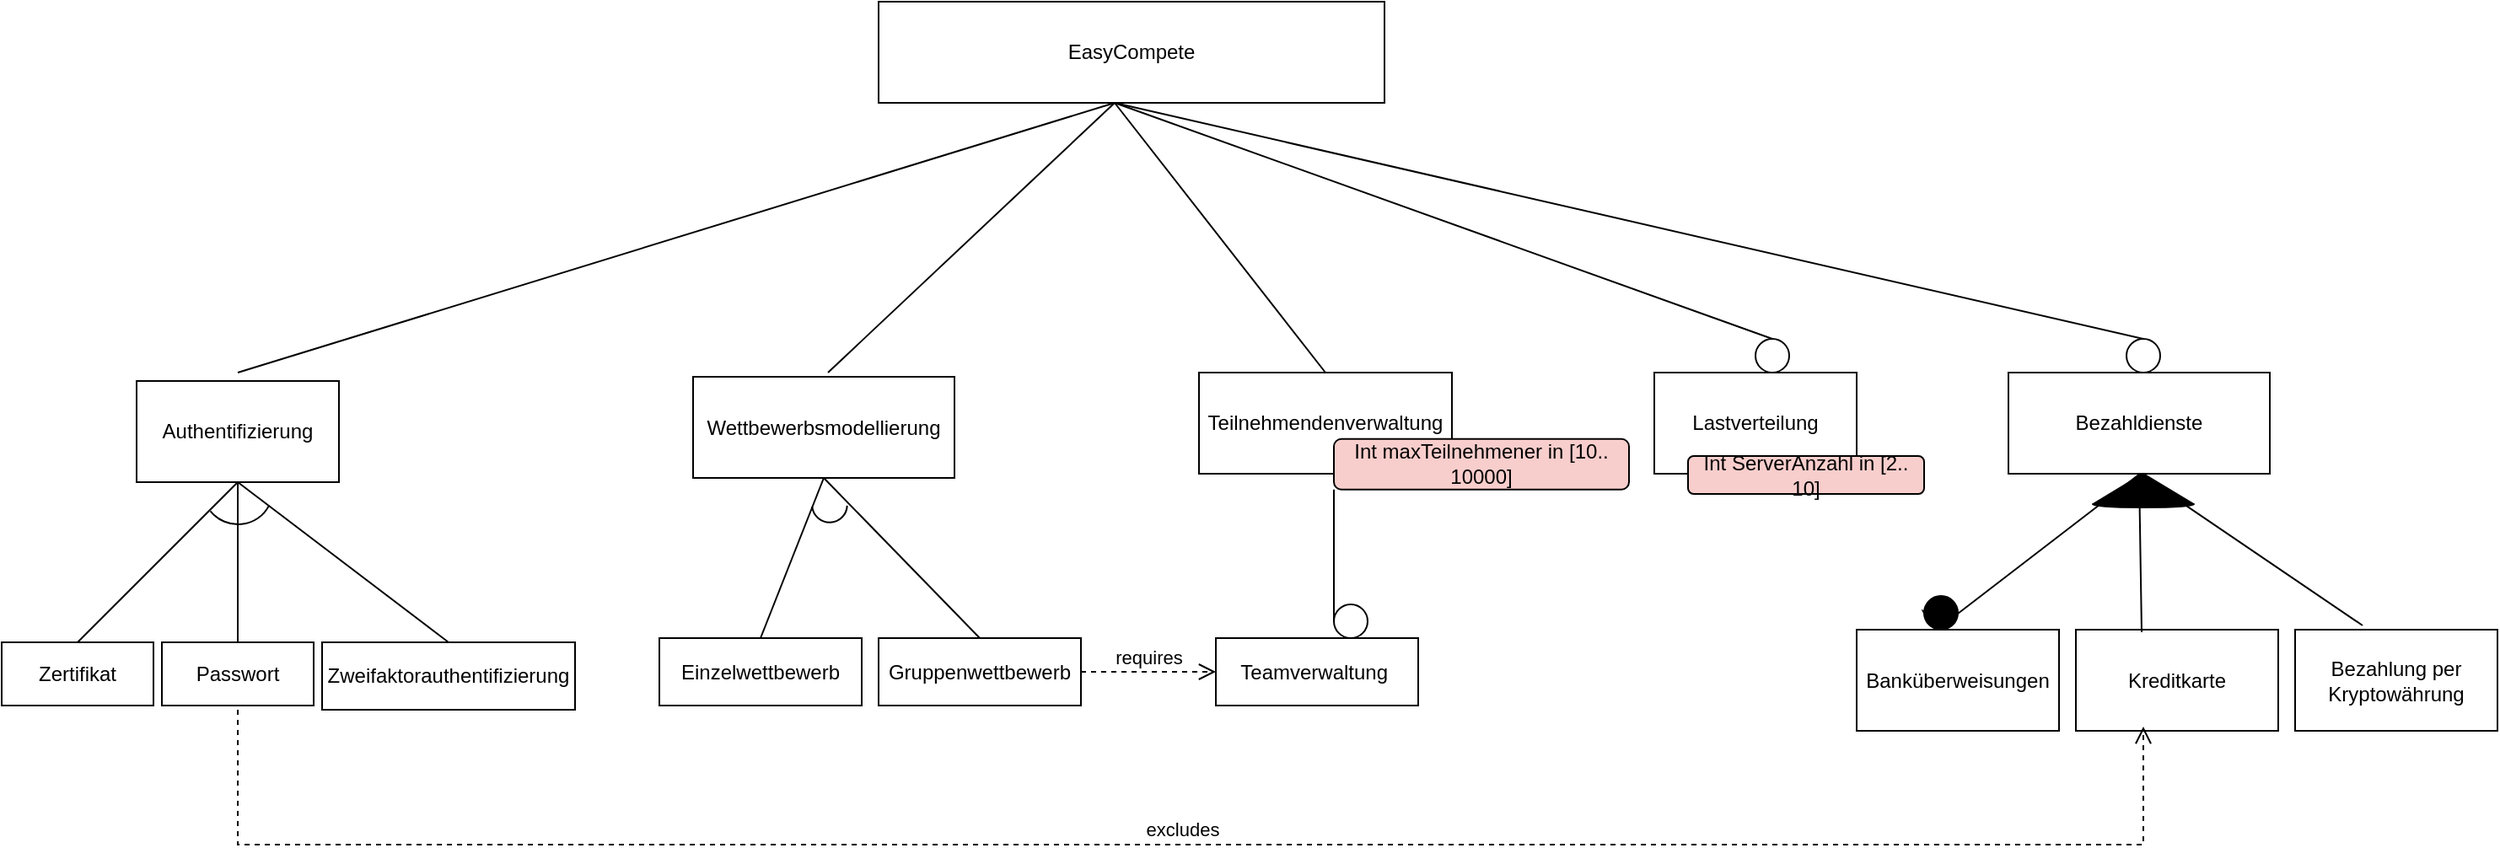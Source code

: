 <mxfile version="16.5.2" type="github">
  <diagram name="Page-1" id="10a91c8b-09ff-31b1-d368-03940ed4cc9e">
    <mxGraphModel dx="1042" dy="791" grid="1" gridSize="10" guides="1" tooltips="1" connect="1" arrows="1" fold="1" page="1" pageScale="1" pageWidth="1100" pageHeight="850" background="none" math="0" shadow="0">
      <root>
        <mxCell id="0" />
        <mxCell id="1" parent="0" />
        <mxCell id="Y8JGmvLRM1bxZAWC_-e7-1" value="EasyCompete" style="rounded=0;whiteSpace=wrap;html=1;" parent="1" vertex="1">
          <mxGeometry x="530" y="140" width="300" height="60" as="geometry" />
        </mxCell>
        <mxCell id="Y8JGmvLRM1bxZAWC_-e7-2" value="Teilnehmendenverwaltung" style="rounded=0;whiteSpace=wrap;html=1;" parent="1" vertex="1">
          <mxGeometry x="720" y="360" width="150" height="60" as="geometry" />
        </mxCell>
        <mxCell id="Y8JGmvLRM1bxZAWC_-e7-3" value="Wettbewerbsmodellierung" style="rounded=0;whiteSpace=wrap;html=1;" parent="1" vertex="1">
          <mxGeometry x="420" y="362.5" width="155" height="60" as="geometry" />
        </mxCell>
        <mxCell id="Y8JGmvLRM1bxZAWC_-e7-4" value="Bezahldienste" style="rounded=0;whiteSpace=wrap;html=1;" parent="1" vertex="1">
          <mxGeometry x="1200" y="360" width="155" height="60" as="geometry" />
        </mxCell>
        <mxCell id="Y8JGmvLRM1bxZAWC_-e7-5" value="Authentifizierung" style="rounded=0;whiteSpace=wrap;html=1;" parent="1" vertex="1">
          <mxGeometry x="90" y="365" width="120" height="60" as="geometry" />
        </mxCell>
        <mxCell id="Y8JGmvLRM1bxZAWC_-e7-6" value="Lastverteilung" style="rounded=0;whiteSpace=wrap;html=1;" parent="1" vertex="1">
          <mxGeometry x="990" y="360" width="120" height="60" as="geometry" />
        </mxCell>
        <mxCell id="Y8JGmvLRM1bxZAWC_-e7-10" value="Int maxTeilnehmener in [10.. 10000]" style="rounded=1;whiteSpace=wrap;html=1;fillColor=#F8CECC;" parent="1" vertex="1">
          <mxGeometry x="800" y="399.36" width="175" height="30" as="geometry" />
        </mxCell>
        <mxCell id="Y8JGmvLRM1bxZAWC_-e7-16" value="Teamverwaltung&amp;nbsp;" style="rounded=0;whiteSpace=wrap;html=1;" parent="1" vertex="1">
          <mxGeometry x="730" y="517.5" width="120" height="40" as="geometry" />
        </mxCell>
        <mxCell id="Y8JGmvLRM1bxZAWC_-e7-17" value="Einzelwettbewerb" style="rounded=0;whiteSpace=wrap;html=1;" parent="1" vertex="1">
          <mxGeometry x="400" y="517.5" width="120" height="40" as="geometry" />
        </mxCell>
        <mxCell id="Y8JGmvLRM1bxZAWC_-e7-18" value="Gruppenwettbewerb" style="rounded=0;whiteSpace=wrap;html=1;" parent="1" vertex="1">
          <mxGeometry x="530" y="517.5" width="120" height="40" as="geometry" />
        </mxCell>
        <mxCell id="Y8JGmvLRM1bxZAWC_-e7-25" value="Banküberweisungen" style="rounded=0;whiteSpace=wrap;html=1;" parent="1" vertex="1">
          <mxGeometry x="1110" y="512.5" width="120" height="60" as="geometry" />
        </mxCell>
        <mxCell id="Y8JGmvLRM1bxZAWC_-e7-26" value="Kreditkarte&lt;br&gt;" style="rounded=0;whiteSpace=wrap;html=1;" parent="1" vertex="1">
          <mxGeometry x="1240" y="512.5" width="120" height="60" as="geometry" />
        </mxCell>
        <mxCell id="Y8JGmvLRM1bxZAWC_-e7-27" value="Bezahlung per Kryptowährung" style="rounded=0;whiteSpace=wrap;html=1;" parent="1" vertex="1">
          <mxGeometry x="1370" y="512.5" width="120" height="60" as="geometry" />
        </mxCell>
        <mxCell id="Y8JGmvLRM1bxZAWC_-e7-33" value="Passwort" style="rounded=0;whiteSpace=wrap;html=1;fillColor=#FFFFFF;" parent="1" vertex="1">
          <mxGeometry x="105" y="520" width="90" height="37.5" as="geometry" />
        </mxCell>
        <mxCell id="Y8JGmvLRM1bxZAWC_-e7-34" value="Zertifikat" style="rounded=0;whiteSpace=wrap;html=1;fillColor=#FFFFFF;" parent="1" vertex="1">
          <mxGeometry x="10" y="520" width="90" height="37.5" as="geometry" />
        </mxCell>
        <mxCell id="Y8JGmvLRM1bxZAWC_-e7-35" value="Zweifaktorauthentifizierung" style="rounded=0;whiteSpace=wrap;html=1;fillColor=#FFFFFF;" parent="1" vertex="1">
          <mxGeometry x="200" y="520" width="150" height="40" as="geometry" />
        </mxCell>
        <mxCell id="Y8JGmvLRM1bxZAWC_-e7-57" value="" style="endArrow=none;html=1;rounded=0;exitX=0.5;exitY=0;exitDx=0;exitDy=0;entryX=0.5;entryY=1;entryDx=0;entryDy=0;" parent="1" source="Y8JGmvLRM1bxZAWC_-e7-34" target="Y8JGmvLRM1bxZAWC_-e7-5" edge="1">
          <mxGeometry width="50" height="50" relative="1" as="geometry">
            <mxPoint x="90" y="477.5" as="sourcePoint" />
            <mxPoint x="130" y="490" as="targetPoint" />
          </mxGeometry>
        </mxCell>
        <mxCell id="Y8JGmvLRM1bxZAWC_-e7-58" value="" style="endArrow=none;html=1;rounded=0;exitX=0.5;exitY=0;exitDx=0;exitDy=0;entryX=0.5;entryY=1;entryDx=0;entryDy=0;" parent="1" source="Y8JGmvLRM1bxZAWC_-e7-33" target="Y8JGmvLRM1bxZAWC_-e7-5" edge="1">
          <mxGeometry width="50" height="50" relative="1" as="geometry">
            <mxPoint x="65" y="530" as="sourcePoint" />
            <mxPoint x="190" y="470" as="targetPoint" />
          </mxGeometry>
        </mxCell>
        <mxCell id="Y8JGmvLRM1bxZAWC_-e7-59" value="" style="endArrow=none;html=1;rounded=0;exitX=0.5;exitY=0;exitDx=0;exitDy=0;entryX=0.5;entryY=1;entryDx=0;entryDy=0;" parent="1" source="Y8JGmvLRM1bxZAWC_-e7-35" target="Y8JGmvLRM1bxZAWC_-e7-5" edge="1">
          <mxGeometry width="50" height="50" relative="1" as="geometry">
            <mxPoint x="75" y="540" as="sourcePoint" />
            <mxPoint x="170" y="445" as="targetPoint" />
          </mxGeometry>
        </mxCell>
        <mxCell id="xTNsDvPoMYs4Q8DcSBzv-7" value="" style="endArrow=none;html=1;rounded=0;" parent="1" edge="1">
          <mxGeometry width="50" height="50" relative="1" as="geometry">
            <mxPoint x="150" y="360" as="sourcePoint" />
            <mxPoint x="670" y="200" as="targetPoint" />
          </mxGeometry>
        </mxCell>
        <mxCell id="xTNsDvPoMYs4Q8DcSBzv-8" value="" style="endArrow=none;html=1;rounded=0;" parent="1" edge="1">
          <mxGeometry width="50" height="50" relative="1" as="geometry">
            <mxPoint x="500" y="360" as="sourcePoint" />
            <mxPoint x="670" y="200" as="targetPoint" />
          </mxGeometry>
        </mxCell>
        <mxCell id="xTNsDvPoMYs4Q8DcSBzv-9" value="" style="endArrow=none;html=1;rounded=0;exitX=0.5;exitY=0;exitDx=0;exitDy=0;" parent="1" source="Y8JGmvLRM1bxZAWC_-e7-2" edge="1">
          <mxGeometry width="50" height="50" relative="1" as="geometry">
            <mxPoint x="790" y="350" as="sourcePoint" />
            <mxPoint x="670" y="200" as="targetPoint" />
          </mxGeometry>
        </mxCell>
        <mxCell id="xTNsDvPoMYs4Q8DcSBzv-10" value="" style="endArrow=none;html=1;rounded=0;exitX=0.5;exitY=0;exitDx=0;exitDy=0;" parent="1" source="xTNsDvPoMYs4Q8DcSBzv-14" edge="1">
          <mxGeometry width="50" height="50" relative="1" as="geometry">
            <mxPoint x="1053" y="350" as="sourcePoint" />
            <mxPoint x="670" y="200" as="targetPoint" />
          </mxGeometry>
        </mxCell>
        <mxCell id="xTNsDvPoMYs4Q8DcSBzv-11" value="" style="endArrow=none;html=1;rounded=0;exitX=0.5;exitY=0;exitDx=0;exitDy=0;" parent="1" source="xTNsDvPoMYs4Q8DcSBzv-15" edge="1">
          <mxGeometry width="50" height="50" relative="1" as="geometry">
            <mxPoint x="1276" y="350" as="sourcePoint" />
            <mxPoint x="670" y="200" as="targetPoint" />
          </mxGeometry>
        </mxCell>
        <mxCell id="xTNsDvPoMYs4Q8DcSBzv-14" value="" style="ellipse;whiteSpace=wrap;html=1;aspect=fixed;fillColor=#FFFFFF;" parent="1" vertex="1">
          <mxGeometry x="1050" y="340" width="20" height="20" as="geometry" />
        </mxCell>
        <mxCell id="xTNsDvPoMYs4Q8DcSBzv-15" value="" style="ellipse;whiteSpace=wrap;html=1;aspect=fixed;fillColor=#FFFFFF;" parent="1" vertex="1">
          <mxGeometry x="1270" y="340" width="20" height="20" as="geometry" />
        </mxCell>
        <mxCell id="xTNsDvPoMYs4Q8DcSBzv-17" value="" style="endArrow=none;html=1;rounded=0;entryX=0;entryY=1;entryDx=0;entryDy=0;exitX=0;exitY=0.5;exitDx=0;exitDy=0;" parent="1" source="xTNsDvPoMYs4Q8DcSBzv-18" target="Y8JGmvLRM1bxZAWC_-e7-10" edge="1">
          <mxGeometry width="50" height="50" relative="1" as="geometry">
            <mxPoint x="800" y="460" as="sourcePoint" />
            <mxPoint x="680" y="210" as="targetPoint" />
          </mxGeometry>
        </mxCell>
        <mxCell id="N9DJ2pDjRUC3iWf8S7Ch-3" value="" style="verticalLabelPosition=bottom;verticalAlign=top;html=1;shape=mxgraph.basic.arc;startAngle=0.28;endAngle=0.603;rotation=15;" parent="1" vertex="1">
          <mxGeometry x="129.34" y="409.48" width="41.31" height="40.52" as="geometry" />
        </mxCell>
        <mxCell id="N9DJ2pDjRUC3iWf8S7Ch-4" value="" style="endArrow=none;html=1;rounded=0;exitX=0.5;exitY=0;exitDx=0;exitDy=0;entryX=0.5;entryY=1;entryDx=0;entryDy=0;" parent="1" source="Y8JGmvLRM1bxZAWC_-e7-17" target="Y8JGmvLRM1bxZAWC_-e7-3" edge="1">
          <mxGeometry width="50" height="50" relative="1" as="geometry">
            <mxPoint x="530" y="510" as="sourcePoint" />
            <mxPoint x="580" y="460" as="targetPoint" />
          </mxGeometry>
        </mxCell>
        <mxCell id="xTNsDvPoMYs4Q8DcSBzv-18" value="" style="ellipse;whiteSpace=wrap;html=1;aspect=fixed;fillColor=#FFFFFF;" parent="1" vertex="1">
          <mxGeometry x="800" y="497.5" width="20" height="20" as="geometry" />
        </mxCell>
        <mxCell id="N9DJ2pDjRUC3iWf8S7Ch-5" value="" style="endArrow=none;html=1;rounded=0;exitX=0.5;exitY=0;exitDx=0;exitDy=0;entryX=0.5;entryY=1;entryDx=0;entryDy=0;" parent="1" source="Y8JGmvLRM1bxZAWC_-e7-18" target="Y8JGmvLRM1bxZAWC_-e7-3" edge="1">
          <mxGeometry width="50" height="50" relative="1" as="geometry">
            <mxPoint x="470" y="527.5" as="sourcePoint" />
            <mxPoint x="507.5" y="432.5" as="targetPoint" />
          </mxGeometry>
        </mxCell>
        <mxCell id="xTNsDvPoMYs4Q8DcSBzv-19" value="" style="verticalLabelPosition=bottom;verticalAlign=top;html=1;shape=mxgraph.basic.arc;startAngle=0.214;endAngle=0.694;rotation=15;" parent="1" vertex="1">
          <mxGeometry x="490.56" y="428.22" width="20.8" height="20.64" as="geometry" />
        </mxCell>
        <mxCell id="xTNsDvPoMYs4Q8DcSBzv-23" value="requires" style="html=1;verticalAlign=bottom;endArrow=open;dashed=1;endSize=8;rounded=0;exitX=1;exitY=0.5;exitDx=0;exitDy=0;entryX=0;entryY=0.5;entryDx=0;entryDy=0;" parent="1" source="Y8JGmvLRM1bxZAWC_-e7-18" target="Y8JGmvLRM1bxZAWC_-e7-16" edge="1">
          <mxGeometry relative="1" as="geometry">
            <mxPoint x="740" y="440" as="sourcePoint" />
            <mxPoint x="660" y="440" as="targetPoint" />
          </mxGeometry>
        </mxCell>
        <mxCell id="A2lUgPhtqQNt_TuIHzVY-7" value="" style="ellipse;whiteSpace=wrap;html=1;aspect=fixed;fillColor=#000000;" parent="1" vertex="1">
          <mxGeometry x="1150" y="492.5" width="20" height="20" as="geometry" />
        </mxCell>
        <mxCell id="xTNsDvPoMYs4Q8DcSBzv-25" value="excludes" style="html=1;verticalAlign=bottom;endArrow=open;dashed=1;endSize=8;rounded=0;" parent="1" edge="1">
          <mxGeometry relative="1" as="geometry">
            <mxPoint x="150" y="560" as="sourcePoint" />
            <mxPoint x="1280" y="570" as="targetPoint" />
            <Array as="points">
              <mxPoint x="150" y="640" />
              <mxPoint x="1280" y="640" />
              <mxPoint x="1280" y="600" />
            </Array>
          </mxGeometry>
        </mxCell>
        <mxCell id="A2lUgPhtqQNt_TuIHzVY-9" style="edgeStyle=orthogonalEdgeStyle;rounded=0;orthogonalLoop=1;jettySize=auto;html=1;exitX=0;exitY=0.5;exitDx=0;exitDy=0;entryX=0;entryY=1;entryDx=0;entryDy=0;" parent="1" source="A2lUgPhtqQNt_TuIHzVY-7" target="A2lUgPhtqQNt_TuIHzVY-7" edge="1">
          <mxGeometry relative="1" as="geometry" />
        </mxCell>
        <mxCell id="A2lUgPhtqQNt_TuIHzVY-12" value="" style="endArrow=none;html=1;rounded=0;" parent="1" edge="1">
          <mxGeometry width="50" height="50" relative="1" as="geometry">
            <mxPoint x="1170" y="503" as="sourcePoint" />
            <mxPoint x="1278" y="420" as="targetPoint" />
          </mxGeometry>
        </mxCell>
        <mxCell id="A2lUgPhtqQNt_TuIHzVY-14" value="" style="endArrow=none;html=1;rounded=0;entryX=0.5;entryY=1;entryDx=0;entryDy=0;startArrow=none;" parent="1" target="Y8JGmvLRM1bxZAWC_-e7-4" edge="1">
          <mxGeometry width="50" height="50" relative="1" as="geometry">
            <mxPoint x="1410" y="510" as="sourcePoint" />
            <mxPoint x="1297.5" y="440" as="targetPoint" />
          </mxGeometry>
        </mxCell>
        <mxCell id="sr6Bwsw0yYIFLWccx0p7-2" value="Int ServerAnzahl in [2.. 10]" style="rounded=1;whiteSpace=wrap;html=1;fillColor=#F8CECC;" parent="1" vertex="1">
          <mxGeometry x="1010" y="409.48" width="140" height="22.5" as="geometry" />
        </mxCell>
        <mxCell id="jStNj5culDjl2ZNycLHP-1" value="" style="endArrow=none;html=1;rounded=0;entryX=0.5;entryY=1;entryDx=0;entryDy=0;exitX=0.325;exitY=0.025;exitDx=0;exitDy=0;exitPerimeter=0;" parent="1" source="Y8JGmvLRM1bxZAWC_-e7-26" edge="1">
          <mxGeometry width="50" height="50" relative="1" as="geometry">
            <mxPoint x="1279" y="514" as="sourcePoint" />
            <mxPoint x="1277.5" y="420" as="targetPoint" />
          </mxGeometry>
        </mxCell>
        <mxCell id="jStNj5culDjl2ZNycLHP-2" style="edgeStyle=orthogonalEdgeStyle;rounded=0;orthogonalLoop=1;jettySize=auto;html=1;" parent="1" edge="1">
          <mxGeometry relative="1" as="geometry" />
        </mxCell>
        <mxCell id="Vje6qIQoQG7ld1Q9cVYq-1" value="" style="verticalLabelPosition=bottom;verticalAlign=top;html=1;shape=mxgraph.basic.cone;fillColor=#000000;" vertex="1" parent="1">
          <mxGeometry x="1250" y="420" width="60" height="20" as="geometry" />
        </mxCell>
      </root>
    </mxGraphModel>
  </diagram>
</mxfile>
